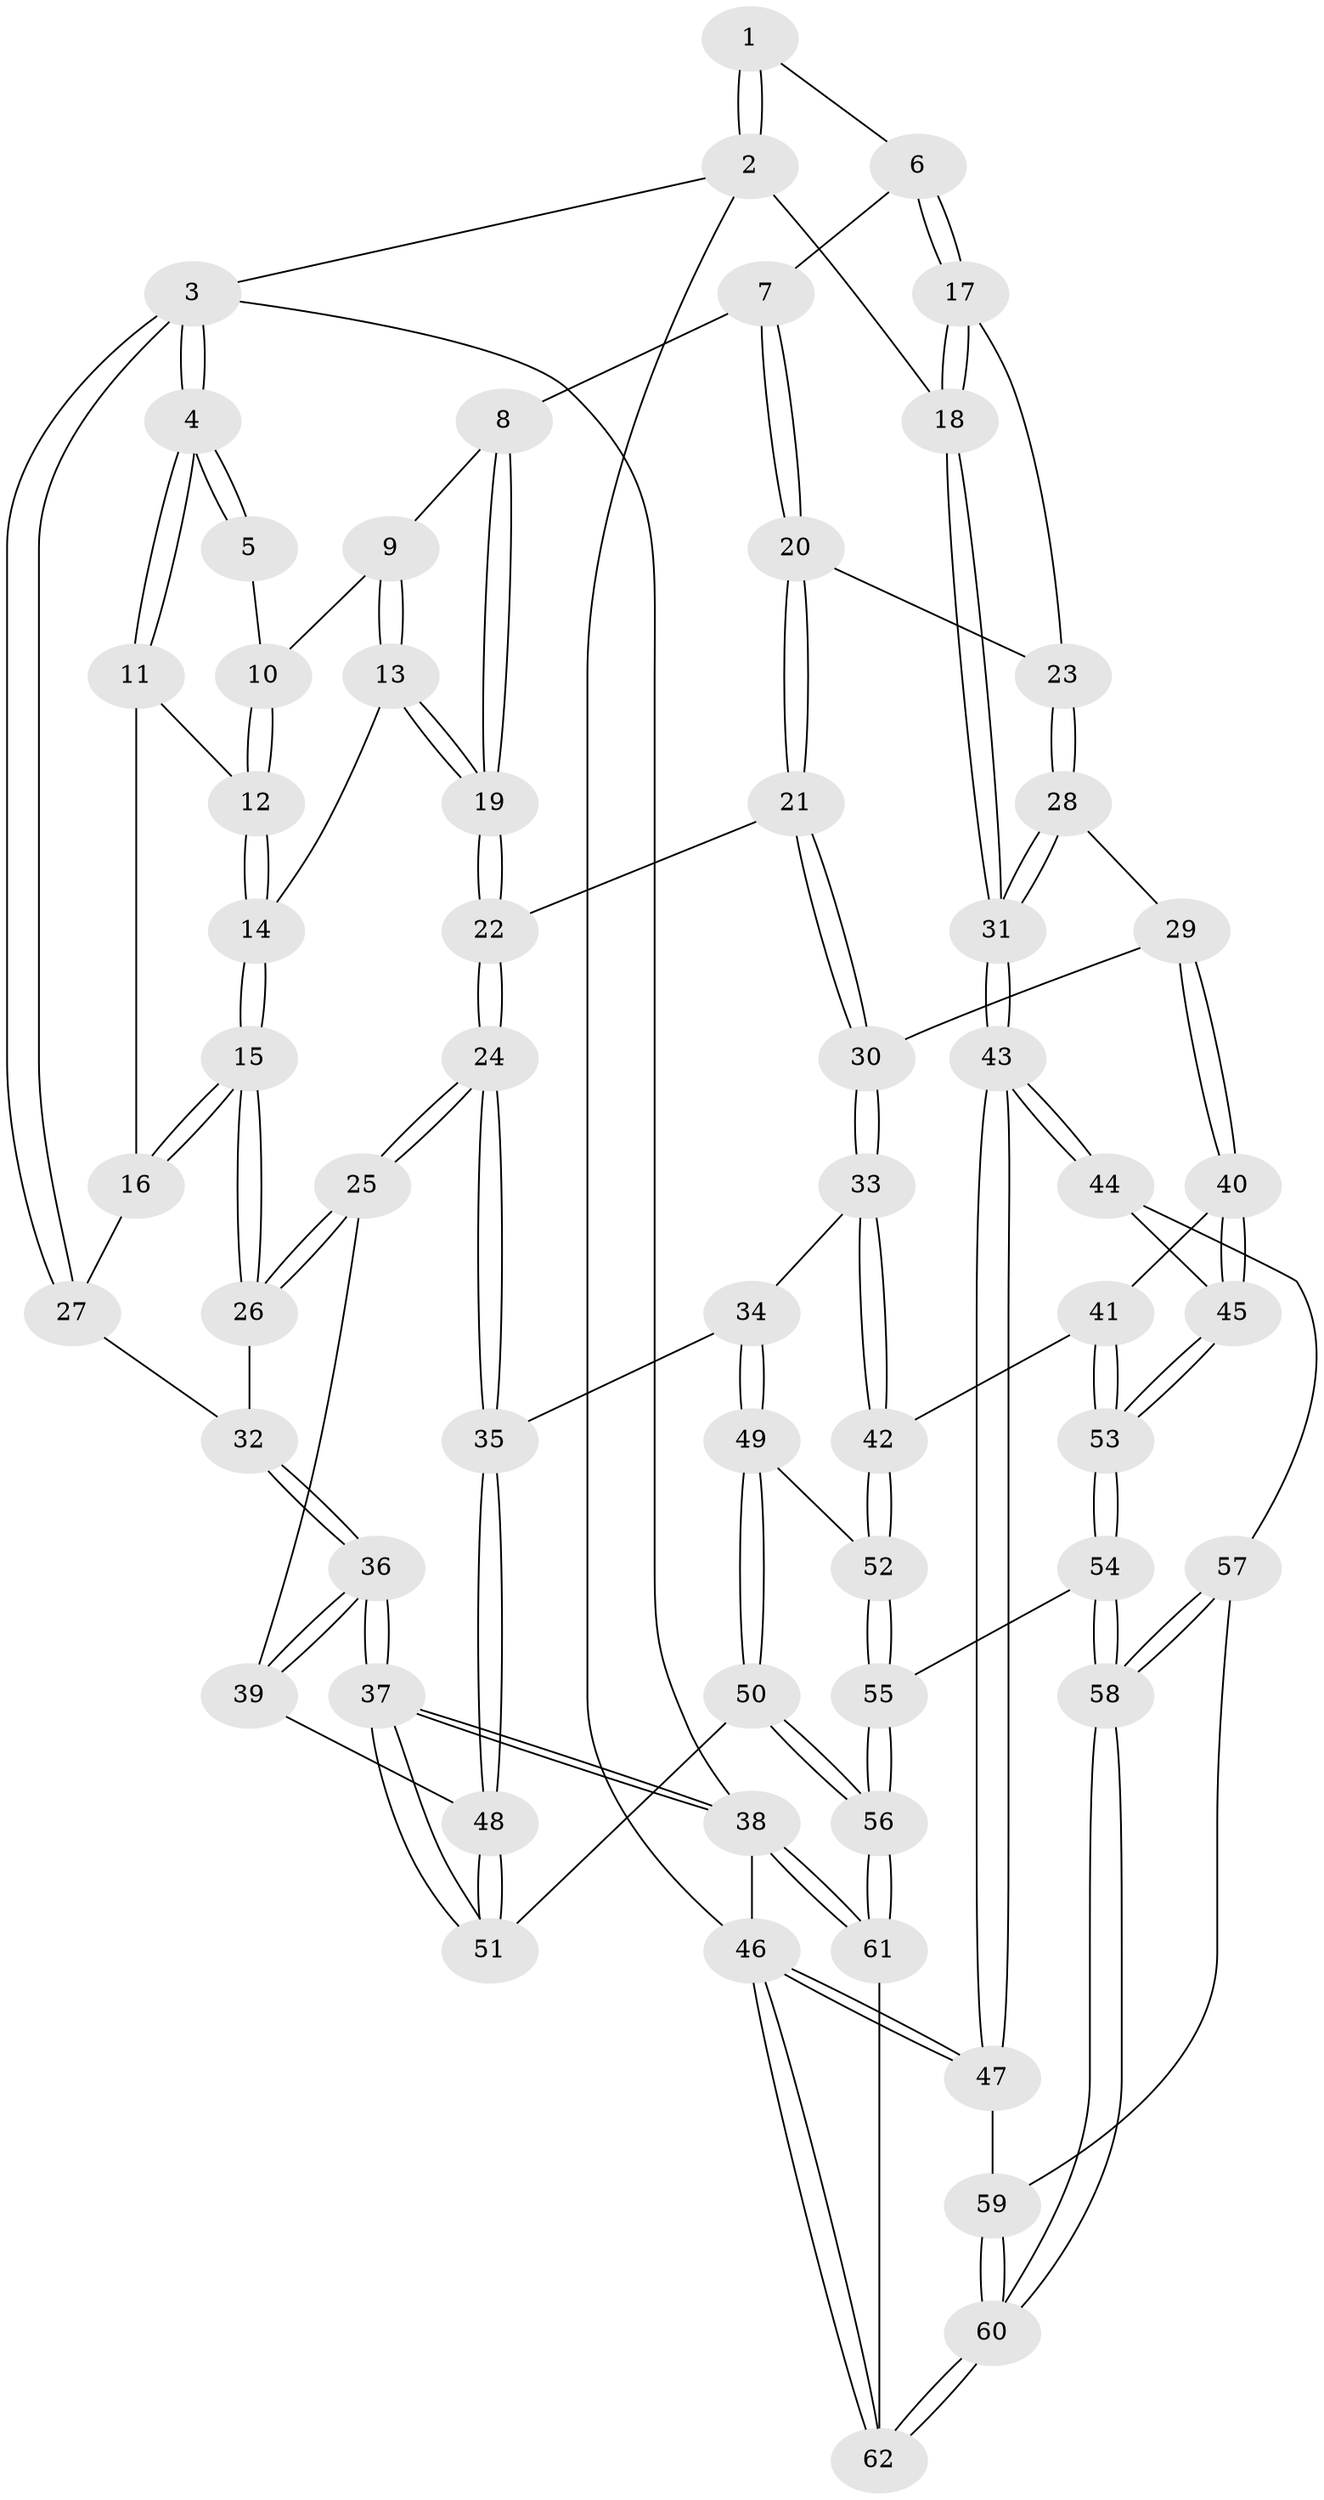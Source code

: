 // coarse degree distribution, {4: 0.3157894736842105, 6: 0.13157894736842105, 2: 0.02631578947368421, 3: 0.21052631578947367, 5: 0.3157894736842105}
// Generated by graph-tools (version 1.1) at 2025/42/03/06/25 10:42:28]
// undirected, 62 vertices, 152 edges
graph export_dot {
graph [start="1"]
  node [color=gray90,style=filled];
  1 [pos="+0.680510130103188+0"];
  2 [pos="+1+0"];
  3 [pos="+0+0"];
  4 [pos="+0+0"];
  5 [pos="+0.4115163766181745+0"];
  6 [pos="+0.7427477689595926+0.07730189877370525"];
  7 [pos="+0.7154479294467341+0.1432507521690233"];
  8 [pos="+0.6530989788668543+0.15552860730081935"];
  9 [pos="+0.5246641530614492+0.07824156312496418"];
  10 [pos="+0.4109922713483502+0"];
  11 [pos="+0.18660152809617214+0.11163793240318466"];
  12 [pos="+0.33595547278174565+0.01976024136360028"];
  13 [pos="+0.46939139765198196+0.20716962722197213"];
  14 [pos="+0.3643995858466607+0.2118760249865782"];
  15 [pos="+0.24728835593717033+0.37598997989754984"];
  16 [pos="+0.15273989106027624+0.22346999863301464"];
  17 [pos="+1+0.0902187959973415"];
  18 [pos="+1+0.07020255766811337"];
  19 [pos="+0.5516248022583583+0.2640460941225986"];
  20 [pos="+0.7482784862763728+0.20370098267671746"];
  21 [pos="+0.6658765548599994+0.40793591320801126"];
  22 [pos="+0.5670531668786881+0.3711428192977039"];
  23 [pos="+0.859901364876182+0.25703309963616416"];
  24 [pos="+0.3725460198399589+0.46639565676644706"];
  25 [pos="+0.24956557635528887+0.38974224958664344"];
  26 [pos="+0.2472134348115641+0.38072334601199403"];
  27 [pos="+0+0.048988057082619524"];
  28 [pos="+0.8456075621503757+0.3897198189940624"];
  29 [pos="+0.7423060674398018+0.46218332587738703"];
  30 [pos="+0.7087626027807329+0.4558311179470683"];
  31 [pos="+1+0.48109796296008644"];
  32 [pos="+0+0.30440848830590334"];
  33 [pos="+0.6508020853566926+0.5435823479856199"];
  34 [pos="+0.407875738174637+0.5583480263772976"];
  35 [pos="+0.4034398418998788+0.5521734855633463"];
  36 [pos="+0+0.7031202441893188"];
  37 [pos="+0+0.9838905688924167"];
  38 [pos="+0+1"];
  39 [pos="+0.16150857955518183+0.4857549163383594"];
  40 [pos="+0.8776142285342539+0.640726033973735"];
  41 [pos="+0.7258923755526451+0.7067731679893927"];
  42 [pos="+0.6323724945753983+0.677948358004246"];
  43 [pos="+1+0.6376400032142763"];
  44 [pos="+1+0.681957510344069"];
  45 [pos="+0.9927681734093224+0.6802345924442513"];
  46 [pos="+1+1"];
  47 [pos="+1+0.883140929491703"];
  48 [pos="+0.2450830137497881+0.682809573696461"];
  49 [pos="+0.47457473521418986+0.7353022105590714"];
  50 [pos="+0.3356922842425525+0.8385799954517569"];
  51 [pos="+0.1860768499135912+0.8420286346063749"];
  52 [pos="+0.5063663271943895+0.7446385070310924"];
  53 [pos="+0.7340289914284539+0.8840332880705394"];
  54 [pos="+0.7175253728157628+0.9264527551969273"];
  55 [pos="+0.5829091570947056+0.8636370945364079"];
  56 [pos="+0.44823326125385615+1"];
  57 [pos="+0.9503886058967712+0.815093073569339"];
  58 [pos="+0.7802947597453697+1"];
  59 [pos="+0.9725595193037544+0.935874538538138"];
  60 [pos="+0.7966225855651746+1"];
  61 [pos="+0.45545354999438287+1"];
  62 [pos="+0.8013164972964385+1"];
  1 -- 2;
  1 -- 2;
  1 -- 6;
  2 -- 3;
  2 -- 18;
  2 -- 46;
  3 -- 4;
  3 -- 4;
  3 -- 27;
  3 -- 27;
  3 -- 38;
  4 -- 5;
  4 -- 5;
  4 -- 11;
  4 -- 11;
  5 -- 10;
  6 -- 7;
  6 -- 17;
  6 -- 17;
  7 -- 8;
  7 -- 20;
  7 -- 20;
  8 -- 9;
  8 -- 19;
  8 -- 19;
  9 -- 10;
  9 -- 13;
  9 -- 13;
  10 -- 12;
  10 -- 12;
  11 -- 12;
  11 -- 16;
  12 -- 14;
  12 -- 14;
  13 -- 14;
  13 -- 19;
  13 -- 19;
  14 -- 15;
  14 -- 15;
  15 -- 16;
  15 -- 16;
  15 -- 26;
  15 -- 26;
  16 -- 27;
  17 -- 18;
  17 -- 18;
  17 -- 23;
  18 -- 31;
  18 -- 31;
  19 -- 22;
  19 -- 22;
  20 -- 21;
  20 -- 21;
  20 -- 23;
  21 -- 22;
  21 -- 30;
  21 -- 30;
  22 -- 24;
  22 -- 24;
  23 -- 28;
  23 -- 28;
  24 -- 25;
  24 -- 25;
  24 -- 35;
  24 -- 35;
  25 -- 26;
  25 -- 26;
  25 -- 39;
  26 -- 32;
  27 -- 32;
  28 -- 29;
  28 -- 31;
  28 -- 31;
  29 -- 30;
  29 -- 40;
  29 -- 40;
  30 -- 33;
  30 -- 33;
  31 -- 43;
  31 -- 43;
  32 -- 36;
  32 -- 36;
  33 -- 34;
  33 -- 42;
  33 -- 42;
  34 -- 35;
  34 -- 49;
  34 -- 49;
  35 -- 48;
  35 -- 48;
  36 -- 37;
  36 -- 37;
  36 -- 39;
  36 -- 39;
  37 -- 38;
  37 -- 38;
  37 -- 51;
  37 -- 51;
  38 -- 61;
  38 -- 61;
  38 -- 46;
  39 -- 48;
  40 -- 41;
  40 -- 45;
  40 -- 45;
  41 -- 42;
  41 -- 53;
  41 -- 53;
  42 -- 52;
  42 -- 52;
  43 -- 44;
  43 -- 44;
  43 -- 47;
  43 -- 47;
  44 -- 45;
  44 -- 57;
  45 -- 53;
  45 -- 53;
  46 -- 47;
  46 -- 47;
  46 -- 62;
  46 -- 62;
  47 -- 59;
  48 -- 51;
  48 -- 51;
  49 -- 50;
  49 -- 50;
  49 -- 52;
  50 -- 51;
  50 -- 56;
  50 -- 56;
  52 -- 55;
  52 -- 55;
  53 -- 54;
  53 -- 54;
  54 -- 55;
  54 -- 58;
  54 -- 58;
  55 -- 56;
  55 -- 56;
  56 -- 61;
  56 -- 61;
  57 -- 58;
  57 -- 58;
  57 -- 59;
  58 -- 60;
  58 -- 60;
  59 -- 60;
  59 -- 60;
  60 -- 62;
  60 -- 62;
  61 -- 62;
}

